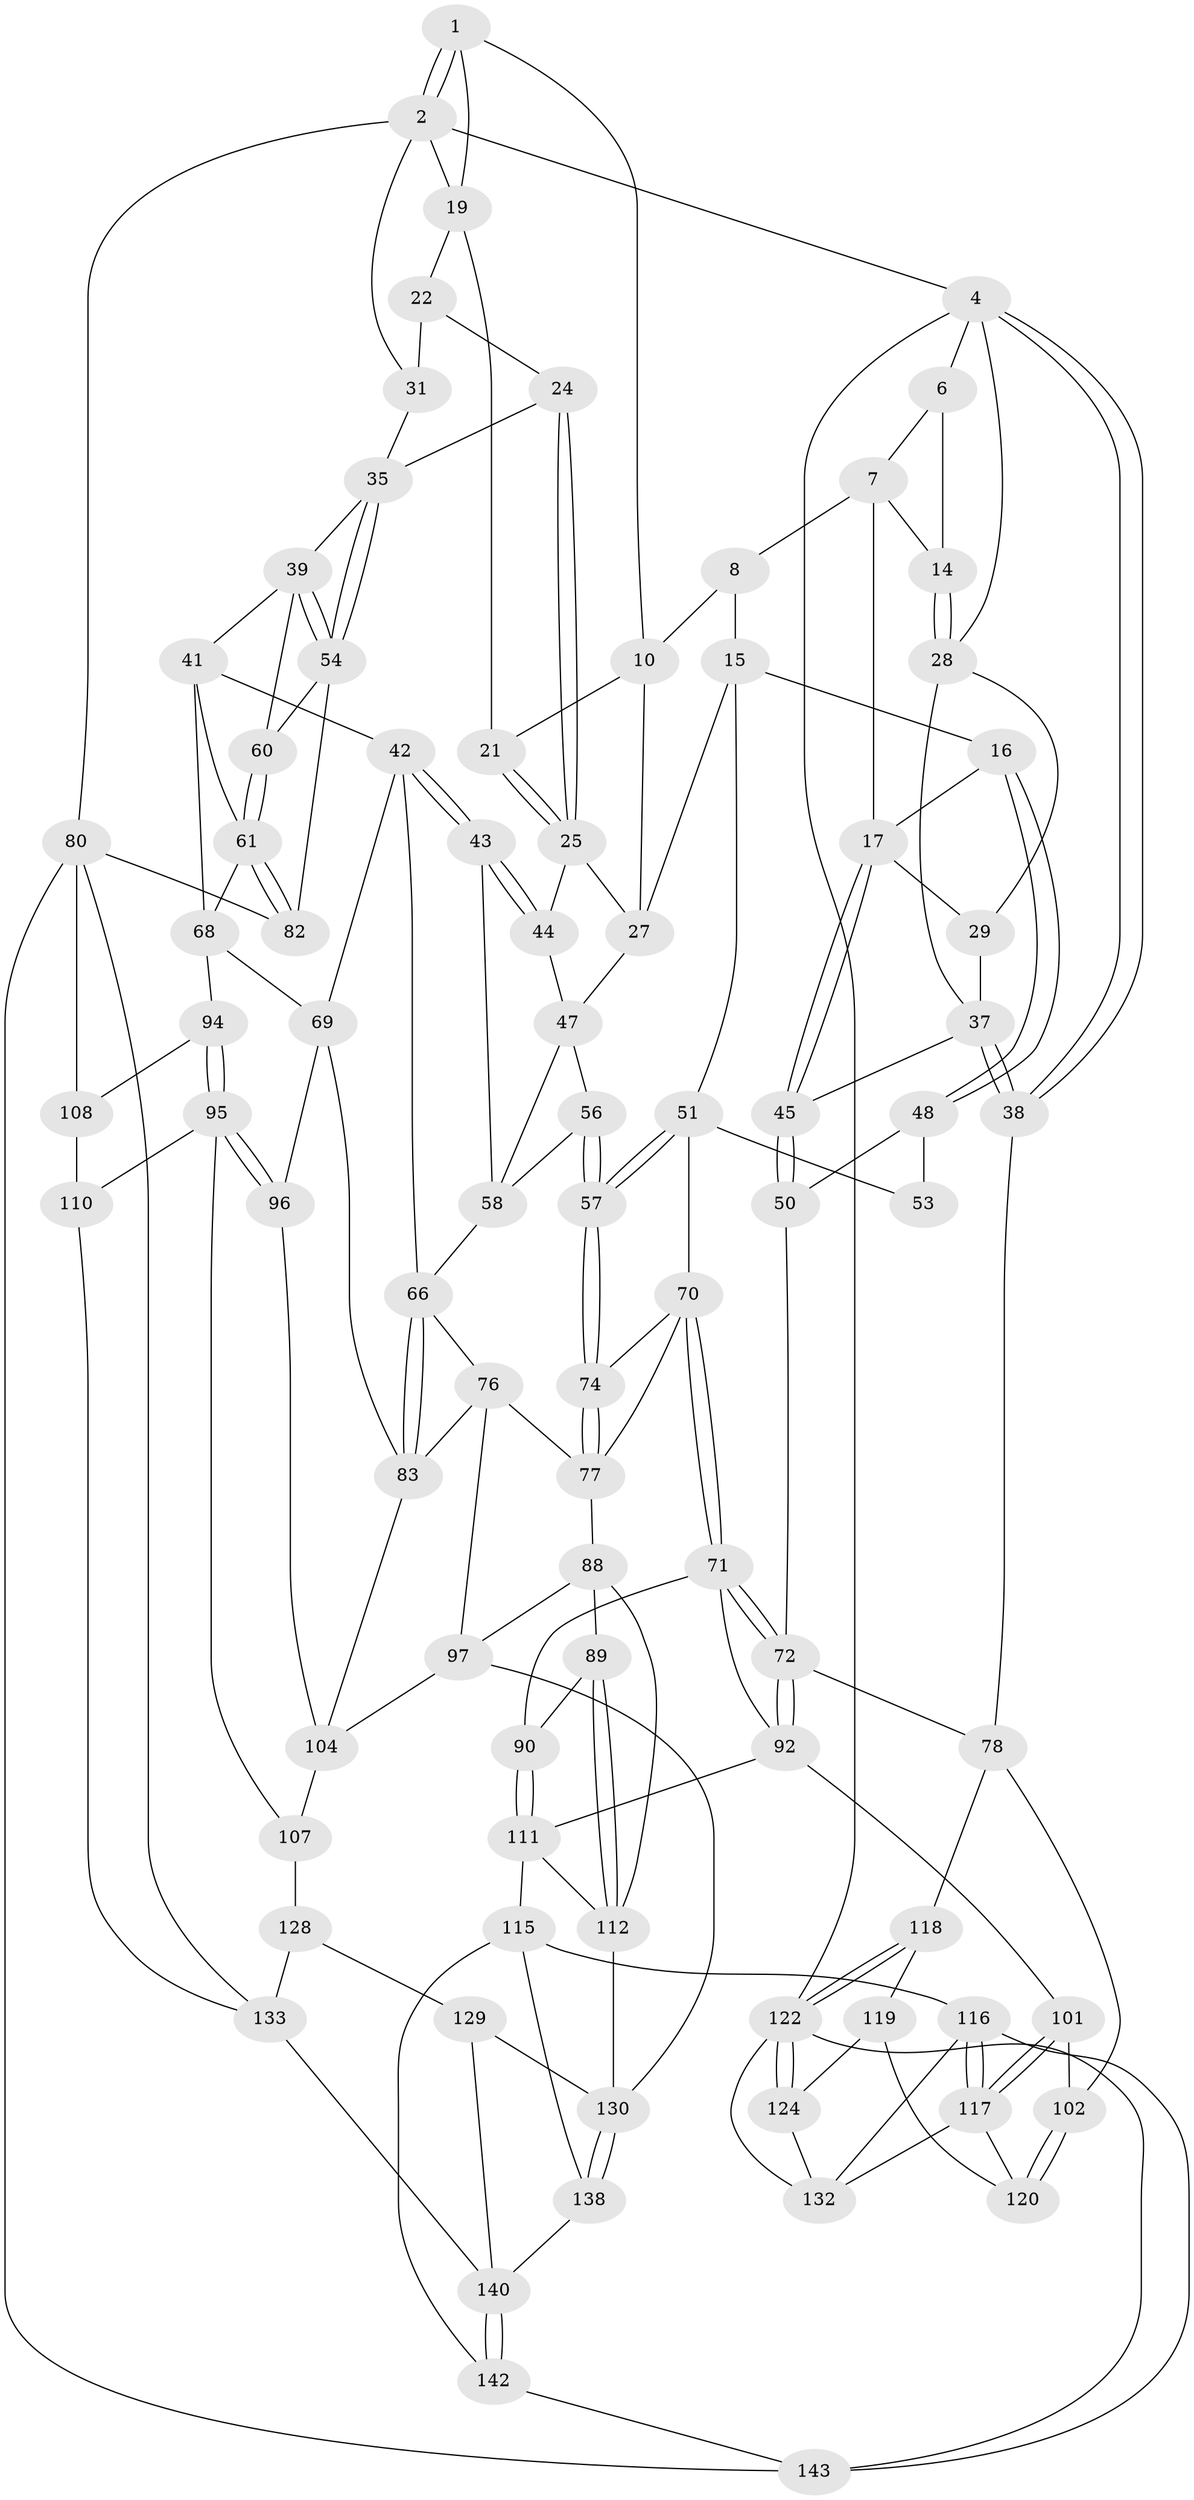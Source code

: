 // Generated by graph-tools (version 1.1) at 2025/24/03/03/25 07:24:38]
// undirected, 86 vertices, 188 edges
graph export_dot {
graph [start="1"]
  node [color=gray90,style=filled];
  1 [pos="+0.7430845228029319+0",super="+9"];
  2 [pos="+1+0",super="+3"];
  4 [pos="+0+0",super="+5"];
  6 [pos="+0.1290867617181234+0"];
  7 [pos="+0.2714166040463546+0",super="+13"];
  8 [pos="+0.5912092198389107+0",super="+12"];
  10 [pos="+0.668280762535297+0.10300802447041175",super="+11"];
  14 [pos="+0.10799308197165994+0.09818786408987186"];
  15 [pos="+0.44191515340259485+0.15372296618006695",super="+34"];
  16 [pos="+0.4237606079030729+0.15387432081674932"];
  17 [pos="+0.38442007059198136+0.12963203498746584",super="+18"];
  19 [pos="+0.7846036570411884+0.08401336876099195",super="+20"];
  21 [pos="+0.6704592396433988+0.10364882240697111"];
  22 [pos="+0.8001175178785924+0.11311748118063507",super="+23"];
  24 [pos="+0.8072857217634113+0.15278629330645085"];
  25 [pos="+0.7773095671659221+0.16928837622020154",super="+26"];
  27 [pos="+0.640605819170958+0.19002236293110406",super="+33"];
  28 [pos="+0.0934899897483853+0.12104624327296407",super="+30"];
  29 [pos="+0.18361697061055632+0.22192657954295092"];
  31 [pos="+1+0",super="+32"];
  35 [pos="+1+0",super="+36"];
  37 [pos="+0+0.21059490157471297",super="+46"];
  38 [pos="+0+0.2117935522844007"];
  39 [pos="+0.9051408966516277+0.23565950993073057",super="+40"];
  41 [pos="+0.8586209831002746+0.33764537817772106",super="+63"];
  42 [pos="+0.797508315803358+0.347471773765836",super="+65"];
  43 [pos="+0.7961776297317068+0.34691667555823696"];
  44 [pos="+0.738181349052442+0.29562053219849055"];
  45 [pos="+0.2028702071457251+0.3574495605933756"];
  47 [pos="+0.7041671012678932+0.2949390330015097",super="+55"];
  48 [pos="+0.3924704025830936+0.22867462709848185",super="+49"];
  50 [pos="+0.21111219740474624+0.37783379683825613"];
  51 [pos="+0.5372631183589855+0.35001064900825446",super="+52"];
  53 [pos="+0.44791272930385295+0.36686722008093026"];
  54 [pos="+1+0.08877835158205237",super="+59"];
  56 [pos="+0.6358391246363183+0.3924730335449613"];
  57 [pos="+0.5731008409251817+0.38812201832698917"];
  58 [pos="+0.7755170954071718+0.3577165817118184",super="+64"];
  60 [pos="+0.8959387553726504+0.3368721011803767"];
  61 [pos="+1+0.575469268270979",super="+62"];
  66 [pos="+0.7164800451696206+0.46422326136210357",super="+67"];
  68 [pos="+0.839591995297662+0.5055372066524525",super="+93"];
  69 [pos="+0.8126502626390425+0.5062798751328184",super="+85"];
  70 [pos="+0.43271618754769836+0.4707483784368728",super="+75"];
  71 [pos="+0.43116544362604436+0.47190686288319267",super="+91"];
  72 [pos="+0.2431875687361503+0.4541142566643527",super="+73"];
  74 [pos="+0.5710916971012813+0.4495572229028732"];
  76 [pos="+0.625962829551104+0.5179720142385106",super="+84"];
  77 [pos="+0.5855172833472407+0.49256449800586927",super="+87"];
  78 [pos="+0.14315488717790797+0.4329298547039548",super="+79"];
  80 [pos="+1+1",super="+81"];
  82 [pos="+1+0.5789734082688703"];
  83 [pos="+0.7288328579512002+0.5154969841398442",super="+86"];
  88 [pos="+0.5096693590539062+0.6350586426740841",super="+99"];
  89 [pos="+0.4971390901127799+0.6357451718447347"];
  90 [pos="+0.4412440652522398+0.6164037162700998"];
  92 [pos="+0.2752400117414058+0.5965502596354905",super="+100"];
  94 [pos="+0.8793407174494531+0.607149690965738"];
  95 [pos="+0.8050810026280376+0.6309344340187928",super="+106"];
  96 [pos="+0.7904401850173419+0.5981998068997492"];
  97 [pos="+0.6208255773511844+0.6709902687068503",super="+98"];
  101 [pos="+0.16670669756700202+0.6832797023951455"];
  102 [pos="+0.1373057353539663+0.6786152398141123",super="+103"];
  104 [pos="+0.7075598358586178+0.6104017209431583",super="+105"];
  107 [pos="+0.7610791540872579+0.7240597825019148",super="+127"];
  108 [pos="+0.9744265443857153+0.708027865980282",super="+109"];
  110 [pos="+0.8060508166534471+0.7437285146900969",super="+125"];
  111 [pos="+0.3139347443973748+0.6389100720080796",super="+113"];
  112 [pos="+0.4066163002457003+0.8033980219067703",super="+114"];
  115 [pos="+0.3618171902908712+0.8429884471828926",super="+139"];
  116 [pos="+0.2426289719271256+0.9057604600815278",super="+136"];
  117 [pos="+0.19716104080431618+0.792374656198191",super="+126"];
  118 [pos="+0+0.5226127065563442"];
  119 [pos="+0.09525671311485942+0.6620335450813436",super="+121"];
  120 [pos="+0.08206208978684502+0.7899219229268218"];
  122 [pos="+0+0.821209471415464",super="+123"];
  124 [pos="+0+0.8016312698763862"];
  128 [pos="+0.6651055407393657+0.8598417831626345",super="+134"];
  129 [pos="+0.6164210610763868+0.8638729235634565"];
  130 [pos="+0.5991389029637754+0.86239890238863",super="+131"];
  132 [pos="+0.12454688552999339+0.9116015842364039",super="+137"];
  133 [pos="+0.9702315881893242+1",super="+135"];
  138 [pos="+0.5810235327390674+0.8882583624652202"];
  140 [pos="+0.9171304485065528+1",super="+141"];
  142 [pos="+0.541059687358505+1"];
  143 [pos="+0.2045764746084274+1"];
  1 -- 2;
  1 -- 2;
  1 -- 10;
  1 -- 19;
  2 -- 80;
  2 -- 4;
  2 -- 31;
  2 -- 19;
  4 -- 38;
  4 -- 38;
  4 -- 28;
  4 -- 6;
  4 -- 122;
  6 -- 7;
  6 -- 14;
  7 -- 8;
  7 -- 17;
  7 -- 14;
  8 -- 15;
  8 -- 10;
  10 -- 21;
  10 -- 27;
  14 -- 28;
  14 -- 28;
  15 -- 16;
  15 -- 51;
  15 -- 27;
  16 -- 17;
  16 -- 48;
  16 -- 48;
  17 -- 45;
  17 -- 45;
  17 -- 29;
  19 -- 21;
  19 -- 22;
  21 -- 25;
  21 -- 25;
  22 -- 31 [weight=2];
  22 -- 24;
  24 -- 25;
  24 -- 25;
  24 -- 35;
  25 -- 27;
  25 -- 44;
  27 -- 47;
  28 -- 37;
  28 -- 29;
  29 -- 37;
  31 -- 35;
  35 -- 54;
  35 -- 54;
  35 -- 39;
  37 -- 38;
  37 -- 38;
  37 -- 45;
  38 -- 78;
  39 -- 54;
  39 -- 54;
  39 -- 41;
  39 -- 60;
  41 -- 42;
  41 -- 68;
  41 -- 61;
  42 -- 43;
  42 -- 43;
  42 -- 69;
  42 -- 66;
  43 -- 44;
  43 -- 44;
  43 -- 58;
  44 -- 47;
  45 -- 50;
  45 -- 50;
  47 -- 56;
  47 -- 58;
  48 -- 53 [weight=2];
  48 -- 50;
  50 -- 72;
  51 -- 57;
  51 -- 57;
  51 -- 53;
  51 -- 70;
  54 -- 82;
  54 -- 60;
  56 -- 57;
  56 -- 57;
  56 -- 58;
  57 -- 74;
  57 -- 74;
  58 -- 66;
  60 -- 61;
  60 -- 61;
  61 -- 82;
  61 -- 82;
  61 -- 68;
  66 -- 83;
  66 -- 83;
  66 -- 76;
  68 -- 69;
  68 -- 94;
  69 -- 96;
  69 -- 83;
  70 -- 71;
  70 -- 71;
  70 -- 74;
  70 -- 77;
  71 -- 72;
  71 -- 72;
  71 -- 90;
  71 -- 92;
  72 -- 92;
  72 -- 92;
  72 -- 78;
  74 -- 77;
  74 -- 77;
  76 -- 77;
  76 -- 97;
  76 -- 83;
  77 -- 88;
  78 -- 118;
  78 -- 102;
  80 -- 143;
  80 -- 82;
  80 -- 108;
  80 -- 133;
  83 -- 104;
  88 -- 89;
  88 -- 97;
  88 -- 112;
  89 -- 90;
  89 -- 112;
  89 -- 112;
  90 -- 111;
  90 -- 111;
  92 -- 101;
  92 -- 111;
  94 -- 95;
  94 -- 95;
  94 -- 108;
  95 -- 96;
  95 -- 96;
  95 -- 107;
  95 -- 110;
  96 -- 104;
  97 -- 104;
  97 -- 130;
  101 -- 102;
  101 -- 117;
  101 -- 117;
  102 -- 120;
  102 -- 120;
  104 -- 107;
  107 -- 128 [weight=2];
  108 -- 110 [weight=2];
  110 -- 133;
  111 -- 112;
  111 -- 115;
  112 -- 130;
  115 -- 116;
  115 -- 138;
  115 -- 142;
  116 -- 117;
  116 -- 117;
  116 -- 143;
  116 -- 132;
  117 -- 120;
  117 -- 132;
  118 -- 119;
  118 -- 122;
  118 -- 122;
  119 -- 120;
  119 -- 124;
  122 -- 124;
  122 -- 124;
  122 -- 143;
  122 -- 132;
  124 -- 132;
  128 -- 129;
  128 -- 133;
  129 -- 130;
  129 -- 140;
  130 -- 138;
  130 -- 138;
  133 -- 140;
  138 -- 140;
  140 -- 142;
  140 -- 142;
  142 -- 143;
}

